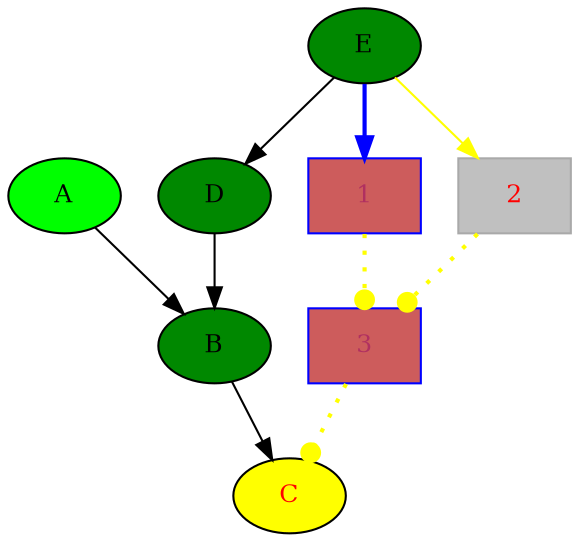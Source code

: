 digraph G {
	graph [splines=true];
	{
		node [style="filled" fillcolor="#008800" fontsize=12 myFancyAttr=awesome foobarbaz=pentabarf];

		A[fillcolor=green];
		B[];
		C[fillcolor=yellow fontcolor=red];
		D[];
		E[];

		{
			node[shape=box fillcolor=indianred color=blue fontcolor=maroon foobarbaz=pentabarf];
			1[];
			2[fillcolor=gray color=darkgray fontcolor=red];
			3[];
		}

	}
	{
		edge [];
		E -> 1 [color=blue penwidth=2];
		A -> B;
		B -> C;
		D -> B;
		E -> D;
		E -> 2 [color=yellow];
		{
			edge [arrowhead=dot color=indianred style="dotted" penwidth=2];
			2 -> 3 [color=yellow];
			1 -> 3 [color=yellow];
			3 -> C [color=yellow];
		}
	}
}